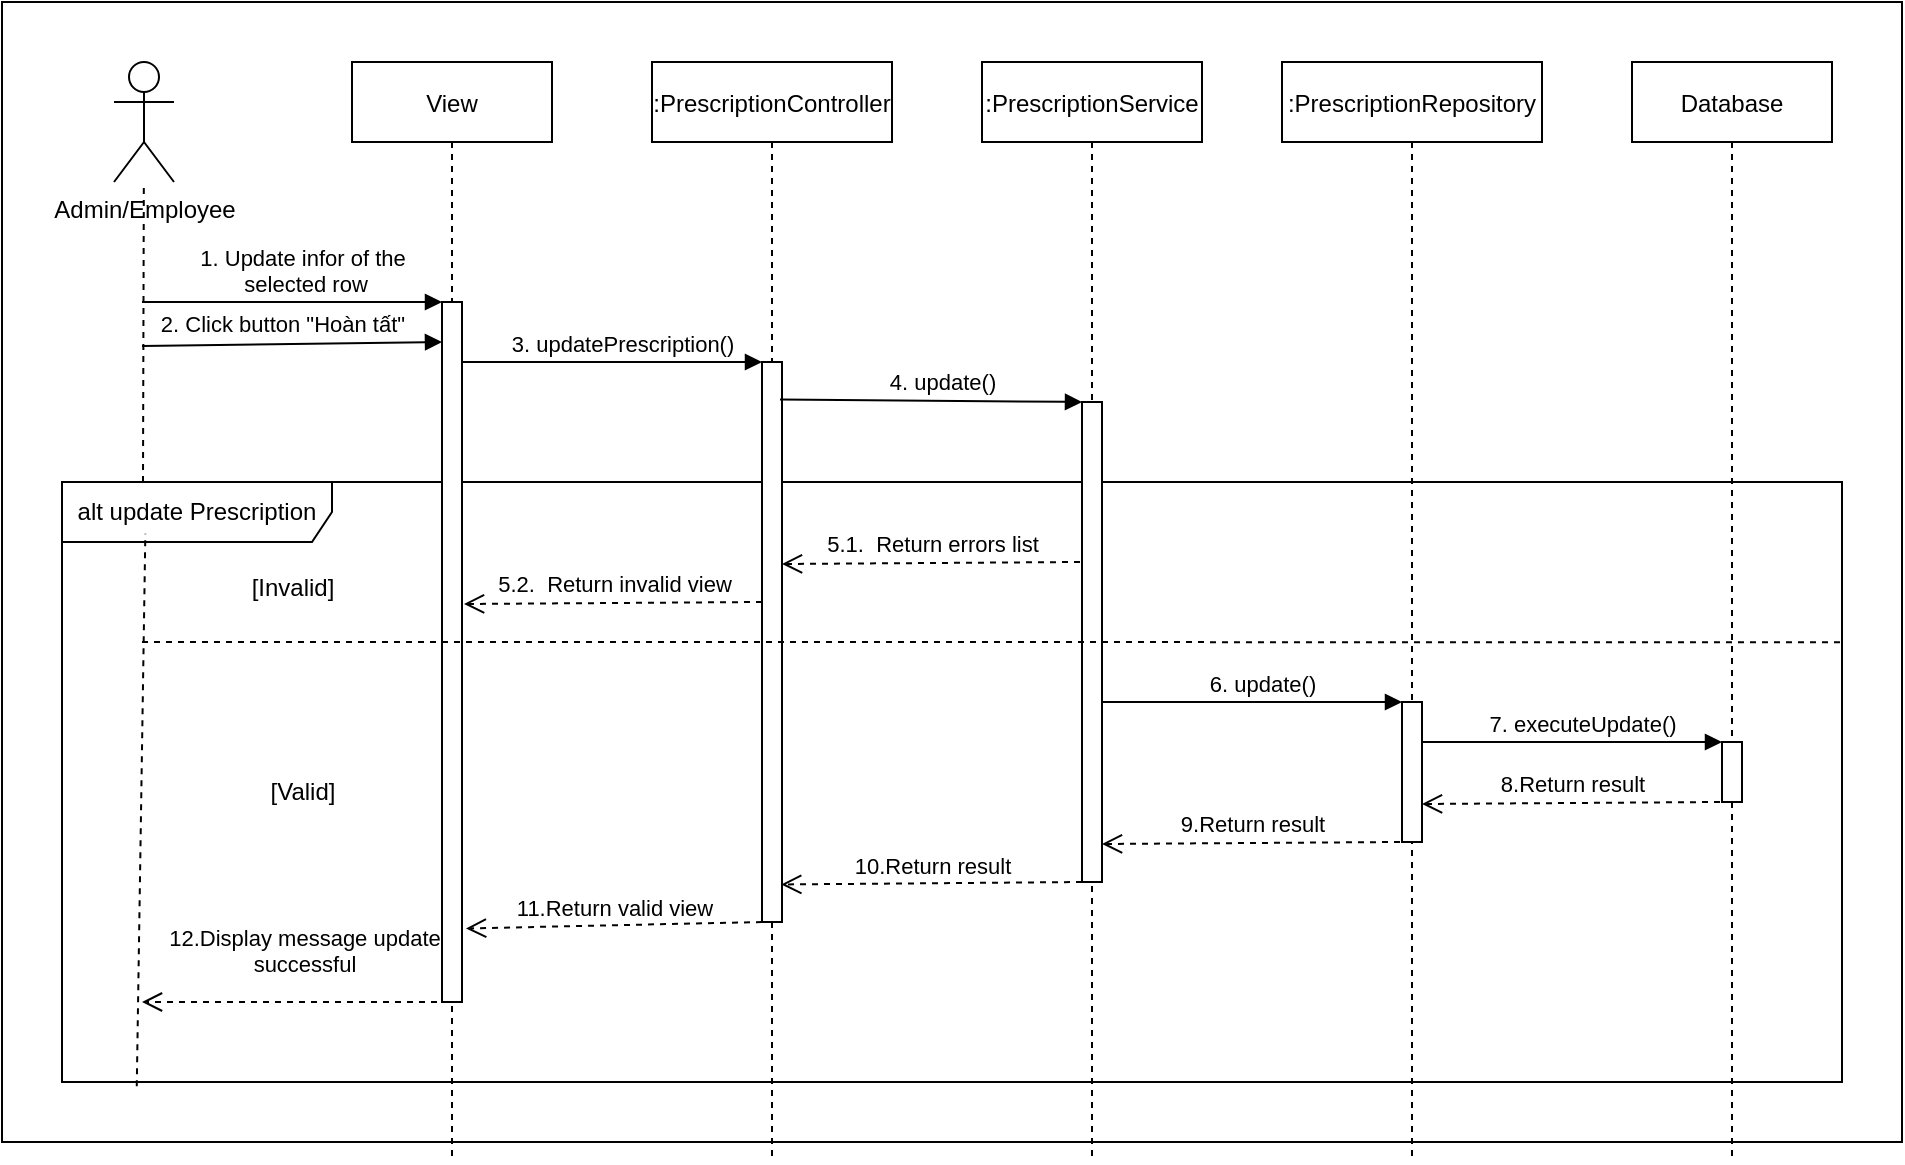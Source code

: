 <mxfile version="23.0.2" type="device" pages="2">
  <diagram name="Trang-1" id="9QkDpqZ_RSHuC_YrsmKm">
    <mxGraphModel dx="1314" dy="832" grid="1" gridSize="10" guides="1" tooltips="1" connect="1" arrows="1" fold="1" page="1" pageScale="1" pageWidth="827" pageHeight="1169" math="0" shadow="0">
      <root>
        <mxCell id="0" />
        <mxCell id="1" parent="0" />
        <mxCell id="sVjhGmh2TDY2zy9aNKlZ-2" value="" style="rounded=0;whiteSpace=wrap;html=1;" parent="1" vertex="1">
          <mxGeometry x="370" y="160" width="950" height="570" as="geometry" />
        </mxCell>
        <mxCell id="sVjhGmh2TDY2zy9aNKlZ-3" value="alt update Prescription" style="shape=umlFrame;whiteSpace=wrap;html=1;width=135;height=30;" parent="1" vertex="1">
          <mxGeometry x="400" y="400" width="890" height="300" as="geometry" />
        </mxCell>
        <mxCell id="sVjhGmh2TDY2zy9aNKlZ-4" value="Admin/Employee" style="shape=umlActor;verticalLabelPosition=bottom;verticalAlign=top;html=1;" parent="1" vertex="1">
          <mxGeometry x="426" y="190" width="30" height="60" as="geometry" />
        </mxCell>
        <mxCell id="sVjhGmh2TDY2zy9aNKlZ-5" value="View" style="shape=umlLifeline;perimeter=lifelinePerimeter;container=1;collapsible=0;recursiveResize=0;rounded=0;shadow=0;strokeWidth=1;" parent="1" vertex="1">
          <mxGeometry x="545" y="190" width="100" height="550" as="geometry" />
        </mxCell>
        <mxCell id="sVjhGmh2TDY2zy9aNKlZ-6" value="" style="html=1;points=[];perimeter=orthogonalPerimeter;" parent="sVjhGmh2TDY2zy9aNKlZ-5" vertex="1">
          <mxGeometry x="45" y="120" width="10" height="350" as="geometry" />
        </mxCell>
        <mxCell id="sVjhGmh2TDY2zy9aNKlZ-7" value="12.Display message update&lt;br&gt;successful" style="html=1;verticalAlign=bottom;endArrow=open;dashed=1;endSize=8;" parent="sVjhGmh2TDY2zy9aNKlZ-5" edge="1">
          <mxGeometry x="-0.091" y="-10" relative="1" as="geometry">
            <mxPoint x="42.5" y="470" as="sourcePoint" />
            <mxPoint x="-105" y="470" as="targetPoint" />
            <mxPoint as="offset" />
          </mxGeometry>
        </mxCell>
        <mxCell id="sVjhGmh2TDY2zy9aNKlZ-8" value=":PrescriptionController" style="shape=umlLifeline;perimeter=lifelinePerimeter;container=1;collapsible=0;recursiveResize=0;rounded=0;shadow=0;strokeWidth=1;" parent="1" vertex="1">
          <mxGeometry x="695" y="190" width="120" height="550" as="geometry" />
        </mxCell>
        <mxCell id="sVjhGmh2TDY2zy9aNKlZ-9" value="" style="html=1;points=[];perimeter=orthogonalPerimeter;" parent="sVjhGmh2TDY2zy9aNKlZ-8" vertex="1">
          <mxGeometry x="55" y="150" width="10" height="280" as="geometry" />
        </mxCell>
        <mxCell id="sVjhGmh2TDY2zy9aNKlZ-10" value="5.2. &amp;nbsp;Return invalid view" style="html=1;verticalAlign=bottom;endArrow=open;dashed=1;endSize=8;exitX=-0.055;exitY=0.291;exitDx=0;exitDy=0;exitPerimeter=0;" parent="sVjhGmh2TDY2zy9aNKlZ-8" edge="1">
          <mxGeometry x="-0.003" relative="1" as="geometry">
            <mxPoint x="55" y="270" as="sourcePoint" />
            <mxPoint x="-94" y="271" as="targetPoint" />
            <mxPoint as="offset" />
          </mxGeometry>
        </mxCell>
        <mxCell id="sVjhGmh2TDY2zy9aNKlZ-11" value="11.Return valid view" style="html=1;verticalAlign=bottom;endArrow=open;dashed=1;endSize=8;exitX=-0.055;exitY=0.291;exitDx=0;exitDy=0;exitPerimeter=0;entryX=1.2;entryY=0.895;entryDx=0;entryDy=0;entryPerimeter=0;" parent="sVjhGmh2TDY2zy9aNKlZ-8" target="sVjhGmh2TDY2zy9aNKlZ-6" edge="1">
          <mxGeometry x="-0.003" relative="1" as="geometry">
            <mxPoint x="55" y="430" as="sourcePoint" />
            <mxPoint x="-95" y="430" as="targetPoint" />
            <mxPoint as="offset" />
          </mxGeometry>
        </mxCell>
        <mxCell id="sVjhGmh2TDY2zy9aNKlZ-12" value="5.1. &amp;nbsp;Return errors list" style="html=1;verticalAlign=bottom;endArrow=open;dashed=1;endSize=8;exitX=-0.055;exitY=0.291;exitDx=0;exitDy=0;exitPerimeter=0;" parent="sVjhGmh2TDY2zy9aNKlZ-8" edge="1">
          <mxGeometry x="-0.007" relative="1" as="geometry">
            <mxPoint x="214" y="250" as="sourcePoint" />
            <mxPoint x="65" y="251" as="targetPoint" />
            <mxPoint as="offset" />
          </mxGeometry>
        </mxCell>
        <mxCell id="sVjhGmh2TDY2zy9aNKlZ-23" value="3. updatePrescription()" style="html=1;verticalAlign=bottom;endArrow=block;entryX=0.038;entryY=0.002;entryDx=0;entryDy=0;entryPerimeter=0;" parent="sVjhGmh2TDY2zy9aNKlZ-8" edge="1">
          <mxGeometry x="0.067" width="80" relative="1" as="geometry">
            <mxPoint x="-95.38" y="150.0" as="sourcePoint" />
            <mxPoint x="55.0" y="150.0" as="targetPoint" />
            <mxPoint as="offset" />
          </mxGeometry>
        </mxCell>
        <mxCell id="sVjhGmh2TDY2zy9aNKlZ-14" value=":PrescriptionService" style="shape=umlLifeline;perimeter=lifelinePerimeter;container=1;collapsible=0;recursiveResize=0;rounded=0;shadow=0;strokeWidth=1;" parent="1" vertex="1">
          <mxGeometry x="860" y="190" width="110" height="550" as="geometry" />
        </mxCell>
        <mxCell id="sVjhGmh2TDY2zy9aNKlZ-15" value="" style="html=1;points=[];perimeter=orthogonalPerimeter;" parent="sVjhGmh2TDY2zy9aNKlZ-14" vertex="1">
          <mxGeometry x="50" y="170" width="10" height="240" as="geometry" />
        </mxCell>
        <mxCell id="sVjhGmh2TDY2zy9aNKlZ-16" value="10.Return result" style="html=1;verticalAlign=bottom;endArrow=open;dashed=1;endSize=8;exitX=-0.055;exitY=0.291;exitDx=0;exitDy=0;exitPerimeter=0;entryX=0.962;entryY=0.933;entryDx=0;entryDy=0;entryPerimeter=0;" parent="sVjhGmh2TDY2zy9aNKlZ-14" target="sVjhGmh2TDY2zy9aNKlZ-9" edge="1">
          <mxGeometry x="-0.003" relative="1" as="geometry">
            <mxPoint x="50" y="410" as="sourcePoint" />
            <mxPoint x="-99" y="411" as="targetPoint" />
            <mxPoint as="offset" />
          </mxGeometry>
        </mxCell>
        <mxCell id="sVjhGmh2TDY2zy9aNKlZ-17" value=":PrescriptionRepository" style="shape=umlLifeline;perimeter=lifelinePerimeter;container=1;collapsible=0;recursiveResize=0;rounded=0;shadow=0;strokeWidth=1;" parent="1" vertex="1">
          <mxGeometry x="1010" y="190" width="130" height="550" as="geometry" />
        </mxCell>
        <mxCell id="sVjhGmh2TDY2zy9aNKlZ-18" value="" style="html=1;points=[];perimeter=orthogonalPerimeter;" parent="sVjhGmh2TDY2zy9aNKlZ-17" vertex="1">
          <mxGeometry x="60" y="320" width="10" height="70" as="geometry" />
        </mxCell>
        <mxCell id="sVjhGmh2TDY2zy9aNKlZ-19" value="6. update()" style="html=1;verticalAlign=bottom;endArrow=block;" parent="sVjhGmh2TDY2zy9aNKlZ-17" edge="1">
          <mxGeometry x="0.067" width="80" relative="1" as="geometry">
            <mxPoint x="-90" y="320" as="sourcePoint" />
            <mxPoint x="60" y="320" as="targetPoint" />
            <mxPoint as="offset" />
          </mxGeometry>
        </mxCell>
        <mxCell id="sVjhGmh2TDY2zy9aNKlZ-20" value="Database" style="shape=umlLifeline;perimeter=lifelinePerimeter;container=1;collapsible=0;recursiveResize=0;rounded=0;shadow=0;strokeWidth=1;" parent="1" vertex="1">
          <mxGeometry x="1185" y="190" width="100" height="550" as="geometry" />
        </mxCell>
        <mxCell id="sVjhGmh2TDY2zy9aNKlZ-21" value="" style="html=1;points=[];perimeter=orthogonalPerimeter;" parent="sVjhGmh2TDY2zy9aNKlZ-20" vertex="1">
          <mxGeometry x="45" y="340" width="10" height="30" as="geometry" />
        </mxCell>
        <mxCell id="sVjhGmh2TDY2zy9aNKlZ-22" value="1. Update infor of the&lt;br&gt;&amp;nbsp;selected row&lt;br&gt;" style="html=1;verticalAlign=bottom;endArrow=block;" parent="1" edge="1">
          <mxGeometry x="0.067" width="80" relative="1" as="geometry">
            <mxPoint x="440" y="310" as="sourcePoint" />
            <mxPoint x="590" y="310" as="targetPoint" />
            <mxPoint as="offset" />
          </mxGeometry>
        </mxCell>
        <mxCell id="sVjhGmh2TDY2zy9aNKlZ-24" value="" style="endArrow=none;dashed=1;html=1;rounded=0;entryX=1.002;entryY=0.267;entryDx=0;entryDy=0;entryPerimeter=0;" parent="1" target="sVjhGmh2TDY2zy9aNKlZ-3" edge="1">
          <mxGeometry width="50" height="50" relative="1" as="geometry">
            <mxPoint x="440" y="480" as="sourcePoint" />
            <mxPoint x="1275" y="480.0" as="targetPoint" />
          </mxGeometry>
        </mxCell>
        <mxCell id="sVjhGmh2TDY2zy9aNKlZ-25" value="[Invalid]" style="text;html=1;align=center;verticalAlign=middle;resizable=0;points=[];autosize=1;strokeColor=none;fillColor=none;" parent="1" vertex="1">
          <mxGeometry x="485" y="438" width="60" height="30" as="geometry" />
        </mxCell>
        <mxCell id="sVjhGmh2TDY2zy9aNKlZ-26" value="[Valid]" style="text;html=1;align=center;verticalAlign=middle;resizable=0;points=[];autosize=1;strokeColor=none;fillColor=none;" parent="1" vertex="1">
          <mxGeometry x="490" y="540" width="60" height="30" as="geometry" />
        </mxCell>
        <mxCell id="sVjhGmh2TDY2zy9aNKlZ-27" value="7. executeUpdate()" style="html=1;verticalAlign=bottom;endArrow=block;" parent="1" edge="1">
          <mxGeometry x="0.067" width="80" relative="1" as="geometry">
            <mxPoint x="1080" y="530" as="sourcePoint" />
            <mxPoint x="1230" y="530" as="targetPoint" />
            <mxPoint as="offset" />
          </mxGeometry>
        </mxCell>
        <mxCell id="sVjhGmh2TDY2zy9aNKlZ-28" value="8.Return result" style="html=1;verticalAlign=bottom;endArrow=open;dashed=1;endSize=8;exitX=-0.055;exitY=0.291;exitDx=0;exitDy=0;exitPerimeter=0;" parent="1" edge="1">
          <mxGeometry x="-0.003" relative="1" as="geometry">
            <mxPoint x="1229" y="560" as="sourcePoint" />
            <mxPoint x="1080" y="561" as="targetPoint" />
            <mxPoint as="offset" />
          </mxGeometry>
        </mxCell>
        <mxCell id="sVjhGmh2TDY2zy9aNKlZ-29" value="9.Return result" style="html=1;verticalAlign=bottom;endArrow=open;dashed=1;endSize=8;exitX=-0.055;exitY=0.291;exitDx=0;exitDy=0;exitPerimeter=0;" parent="1" edge="1">
          <mxGeometry x="-0.003" relative="1" as="geometry">
            <mxPoint x="1069" y="580" as="sourcePoint" />
            <mxPoint x="920" y="581" as="targetPoint" />
            <mxPoint as="offset" />
          </mxGeometry>
        </mxCell>
        <mxCell id="sVjhGmh2TDY2zy9aNKlZ-30" value="" style="endArrow=none;dashed=1;html=1;rounded=0;" parent="1" target="sVjhGmh2TDY2zy9aNKlZ-4" edge="1">
          <mxGeometry width="50" height="50" relative="1" as="geometry">
            <mxPoint x="440.5" y="400" as="sourcePoint" />
            <mxPoint x="440.5" y="280" as="targetPoint" />
          </mxGeometry>
        </mxCell>
        <mxCell id="sVjhGmh2TDY2zy9aNKlZ-31" value="" style="endArrow=none;dashed=1;html=1;rounded=0;exitX=0.042;exitY=1.007;exitDx=0;exitDy=0;exitPerimeter=0;entryX=0.047;entryY=0.093;entryDx=0;entryDy=0;entryPerimeter=0;" parent="1" source="sVjhGmh2TDY2zy9aNKlZ-3" edge="1">
          <mxGeometry width="50" height="50" relative="1" as="geometry">
            <mxPoint x="440.34" y="570" as="sourcePoint" />
            <mxPoint x="441.67" y="425.9" as="targetPoint" />
          </mxGeometry>
        </mxCell>
        <mxCell id="sVjhGmh2TDY2zy9aNKlZ-13" value="4. update()" style="html=1;verticalAlign=bottom;endArrow=block;entryX=0;entryY=0;entryDx=0;entryDy=0;entryPerimeter=0;exitX=0.9;exitY=0.067;exitDx=0;exitDy=0;exitPerimeter=0;" parent="1" source="sVjhGmh2TDY2zy9aNKlZ-9" target="sVjhGmh2TDY2zy9aNKlZ-15" edge="1">
          <mxGeometry x="0.073" width="80" relative="1" as="geometry">
            <mxPoint x="760" y="360" as="sourcePoint" />
            <mxPoint x="910" y="360" as="targetPoint" />
            <mxPoint as="offset" />
          </mxGeometry>
        </mxCell>
        <mxCell id="sVjhGmh2TDY2zy9aNKlZ-32" value="2. Click button&amp;nbsp;&quot;Hoàn tất&quot;" style="html=1;verticalAlign=bottom;endArrow=block;entryX=0.007;entryY=0.001;entryDx=0;entryDy=0;entryPerimeter=0;" parent="1" edge="1">
          <mxGeometry x="-0.067" y="1" width="80" relative="1" as="geometry">
            <mxPoint x="440" y="332" as="sourcePoint" />
            <mxPoint x="590" y="330" as="targetPoint" />
            <mxPoint as="offset" />
          </mxGeometry>
        </mxCell>
      </root>
    </mxGraphModel>
  </diagram>
  <diagram id="JCsso3x6wcQOxX3EuSRg" name="Trang-2">
    <mxGraphModel dx="1314" dy="832" grid="1" gridSize="10" guides="1" tooltips="1" connect="1" arrows="1" fold="1" page="1" pageScale="1" pageWidth="827" pageHeight="1169" math="0" shadow="0">
      <root>
        <mxCell id="0" />
        <mxCell id="1" parent="0" />
        <mxCell id="b0Snp8PvHpg8inK4wtLb-1" value="" style="rounded=0;whiteSpace=wrap;html=1;" vertex="1" parent="1">
          <mxGeometry x="370" y="140" width="950" height="660" as="geometry" />
        </mxCell>
        <mxCell id="b0Snp8PvHpg8inK4wtLb-2" value="alt find Prescription by id" style="shape=umlFrame;whiteSpace=wrap;html=1;width=160;height=30;" vertex="1" parent="1">
          <mxGeometry x="410" y="411" width="880" height="359" as="geometry" />
        </mxCell>
        <mxCell id="b0Snp8PvHpg8inK4wtLb-3" value="Admin/employee" style="shape=umlActor;verticalLabelPosition=bottom;verticalAlign=top;html=1;" vertex="1" parent="1">
          <mxGeometry x="425" y="160" width="30" height="60" as="geometry" />
        </mxCell>
        <mxCell id="b0Snp8PvHpg8inK4wtLb-4" style="edgeStyle=orthogonalEdgeStyle;rounded=0;orthogonalLoop=1;jettySize=auto;html=1;dashed=1;endArrow=none;endFill=0;entryX=0.034;entryY=0.976;entryDx=0;entryDy=0;entryPerimeter=0;" edge="1" parent="1" source="b0Snp8PvHpg8inK4wtLb-3" target="b0Snp8PvHpg8inK4wtLb-2">
          <mxGeometry relative="1" as="geometry">
            <mxPoint x="440" y="660" as="targetPoint" />
          </mxGeometry>
        </mxCell>
        <mxCell id="b0Snp8PvHpg8inK4wtLb-5" value="View" style="shape=umlLifeline;perimeter=lifelinePerimeter;container=1;collapsible=0;recursiveResize=0;rounded=0;shadow=0;strokeWidth=1;" vertex="1" parent="1">
          <mxGeometry x="545" y="190" width="100" height="570" as="geometry" />
        </mxCell>
        <mxCell id="b0Snp8PvHpg8inK4wtLb-6" value="" style="html=1;points=[];perimeter=orthogonalPerimeter;" vertex="1" parent="b0Snp8PvHpg8inK4wtLb-5">
          <mxGeometry x="45" y="110" width="10" height="460" as="geometry" />
        </mxCell>
        <mxCell id="b0Snp8PvHpg8inK4wtLb-7" value="[id not found]" style="text;html=1;align=center;verticalAlign=middle;resizable=0;points=[];autosize=1;strokeColor=none;fillColor=none;" vertex="1" parent="b0Snp8PvHpg8inK4wtLb-5">
          <mxGeometry x="-75" y="260" width="90" height="30" as="geometry" />
        </mxCell>
        <mxCell id="b0Snp8PvHpg8inK4wtLb-8" value=":PrescriptionController" style="shape=umlLifeline;perimeter=lifelinePerimeter;container=1;collapsible=0;recursiveResize=0;rounded=0;shadow=0;strokeWidth=1;" vertex="1" parent="1">
          <mxGeometry x="695" y="190" width="120" height="570" as="geometry" />
        </mxCell>
        <mxCell id="b0Snp8PvHpg8inK4wtLb-9" value="" style="html=1;points=[];perimeter=orthogonalPerimeter;" vertex="1" parent="b0Snp8PvHpg8inK4wtLb-8">
          <mxGeometry x="55" y="160" width="10" height="410" as="geometry" />
        </mxCell>
        <mxCell id="b0Snp8PvHpg8inK4wtLb-10" value="9.Return not found&amp;nbsp;&lt;br&gt;message" style="html=1;verticalAlign=bottom;endArrow=open;dashed=1;endSize=8;exitX=-0.055;exitY=0.291;exitDx=0;exitDy=0;exitPerimeter=0;" edge="1" parent="b0Snp8PvHpg8inK4wtLb-8" target="b0Snp8PvHpg8inK4wtLb-6">
          <mxGeometry x="-0.003" relative="1" as="geometry">
            <mxPoint x="55" y="280" as="sourcePoint" />
            <mxPoint x="-94" y="281" as="targetPoint" />
            <mxPoint as="offset" />
          </mxGeometry>
        </mxCell>
        <mxCell id="b0Snp8PvHpg8inK4wtLb-11" value="4. findById()" style="html=1;verticalAlign=bottom;endArrow=block;entryX=0;entryY=0;entryDx=0;entryDy=0;entryPerimeter=0;" edge="1" parent="b0Snp8PvHpg8inK4wtLb-8" target="b0Snp8PvHpg8inK4wtLb-13">
          <mxGeometry x="0.067" width="80" relative="1" as="geometry">
            <mxPoint x="65" y="170" as="sourcePoint" />
            <mxPoint x="215" y="170" as="targetPoint" />
            <mxPoint as="offset" />
          </mxGeometry>
        </mxCell>
        <mxCell id="b0Snp8PvHpg8inK4wtLb-12" value=":PrescriptiontService" style="shape=umlLifeline;perimeter=lifelinePerimeter;container=1;collapsible=0;recursiveResize=0;rounded=0;shadow=0;strokeWidth=1;" vertex="1" parent="1">
          <mxGeometry x="860" y="190" width="110" height="570" as="geometry" />
        </mxCell>
        <mxCell id="b0Snp8PvHpg8inK4wtLb-13" value="" style="html=1;points=[];perimeter=orthogonalPerimeter;" vertex="1" parent="b0Snp8PvHpg8inK4wtLb-12">
          <mxGeometry x="50" y="170" width="10" height="400" as="geometry" />
        </mxCell>
        <mxCell id="b0Snp8PvHpg8inK4wtLb-14" value="8.Return not found&lt;br&gt;message" style="html=1;verticalAlign=bottom;endArrow=open;dashed=1;endSize=8;exitX=-0.055;exitY=0.291;exitDx=0;exitDy=0;exitPerimeter=0;" edge="1" parent="b0Snp8PvHpg8inK4wtLb-12" target="b0Snp8PvHpg8inK4wtLb-9">
          <mxGeometry x="-0.003" relative="1" as="geometry">
            <mxPoint x="50" y="270" as="sourcePoint" />
            <mxPoint x="-99" y="271" as="targetPoint" />
            <mxPoint as="offset" />
          </mxGeometry>
        </mxCell>
        <mxCell id="b0Snp8PvHpg8inK4wtLb-23" value="" style="endArrow=none;dashed=1;html=1;rounded=0;entryX=1.003;entryY=0.184;entryDx=0;entryDy=0;entryPerimeter=0;exitX=0;exitY=0.184;exitDx=0;exitDy=0;exitPerimeter=0;" edge="1" parent="b0Snp8PvHpg8inK4wtLb-12">
          <mxGeometry width="50" height="50" relative="1" as="geometry">
            <mxPoint x="-450" y="319.996" as="sourcePoint" />
            <mxPoint x="432.64" y="319.996" as="targetPoint" />
          </mxGeometry>
        </mxCell>
        <mxCell id="b0Snp8PvHpg8inK4wtLb-15" value=":PrescriptionRepository" style="shape=umlLifeline;perimeter=lifelinePerimeter;container=1;collapsible=0;recursiveResize=0;rounded=0;shadow=0;strokeWidth=1;" vertex="1" parent="1">
          <mxGeometry x="1010" y="190" width="130" height="470" as="geometry" />
        </mxCell>
        <mxCell id="b0Snp8PvHpg8inK4wtLb-17" value="4. findById()" style="html=1;verticalAlign=bottom;endArrow=block;entryX=0;entryY=0;entryDx=0;entryDy=0;entryPerimeter=0;" edge="1" parent="b0Snp8PvHpg8inK4wtLb-15">
          <mxGeometry x="-0.067" width="80" relative="1" as="geometry">
            <mxPoint x="-90" y="180" as="sourcePoint" />
            <mxPoint x="60" y="180" as="targetPoint" />
            <mxPoint as="offset" />
          </mxGeometry>
        </mxCell>
        <mxCell id="b0Snp8PvHpg8inK4wtLb-18" value="7.Return nulll" style="html=1;verticalAlign=bottom;endArrow=open;dashed=1;endSize=8;exitX=-0.055;exitY=0.291;exitDx=0;exitDy=0;exitPerimeter=0;" edge="1" parent="b0Snp8PvHpg8inK4wtLb-15">
          <mxGeometry x="-0.003" relative="1" as="geometry">
            <mxPoint x="59" y="260" as="sourcePoint" />
            <mxPoint x="-90" y="261" as="targetPoint" />
            <mxPoint as="offset" />
          </mxGeometry>
        </mxCell>
        <mxCell id="4UzKefyxvTR4uFKlgR-a-3" value="7.Return resultl" style="html=1;verticalAlign=bottom;endArrow=open;dashed=1;endSize=8;exitX=-0.055;exitY=0.291;exitDx=0;exitDy=0;exitPerimeter=0;" edge="1" parent="b0Snp8PvHpg8inK4wtLb-15">
          <mxGeometry x="-0.003" relative="1" as="geometry">
            <mxPoint x="59" y="380" as="sourcePoint" />
            <mxPoint x="-90" y="381" as="targetPoint" />
            <mxPoint as="offset" />
          </mxGeometry>
        </mxCell>
        <mxCell id="b0Snp8PvHpg8inK4wtLb-19" value="Database" style="shape=umlLifeline;perimeter=lifelinePerimeter;container=1;collapsible=0;recursiveResize=0;rounded=0;shadow=0;strokeWidth=1;" vertex="1" parent="1">
          <mxGeometry x="1185" y="190" width="100" height="570" as="geometry" />
        </mxCell>
        <mxCell id="b0Snp8PvHpg8inK4wtLb-20" value="" style="html=1;points=[];perimeter=orthogonalPerimeter;" vertex="1" parent="b0Snp8PvHpg8inK4wtLb-19">
          <mxGeometry x="45" y="190" width="10" height="380" as="geometry" />
        </mxCell>
        <mxCell id="b0Snp8PvHpg8inK4wtLb-21" value="2. Click button&amp;nbsp;&quot;Sửa&quot;" style="html=1;verticalAlign=bottom;endArrow=block;entryX=-0.2;entryY=0.097;entryDx=0;entryDy=0;entryPerimeter=0;" edge="1" parent="1">
          <mxGeometry x="-0.067" y="1" width="80" relative="1" as="geometry">
            <mxPoint x="440" y="330.38" as="sourcePoint" />
            <mxPoint x="588" y="330.0" as="targetPoint" />
            <mxPoint as="offset" />
          </mxGeometry>
        </mxCell>
        <mxCell id="b0Snp8PvHpg8inK4wtLb-22" value="3. findPrescriptionById()" style="html=1;verticalAlign=bottom;endArrow=block;entryX=0.038;entryY=0.002;entryDx=0;entryDy=0;entryPerimeter=0;" edge="1" parent="1" source="b0Snp8PvHpg8inK4wtLb-6" target="b0Snp8PvHpg8inK4wtLb-9">
          <mxGeometry x="-0.069" y="1" width="80" relative="1" as="geometry">
            <mxPoint x="605" y="350" as="sourcePoint" />
            <mxPoint x="750" y="350" as="targetPoint" />
            <mxPoint as="offset" />
          </mxGeometry>
        </mxCell>
        <mxCell id="b0Snp8PvHpg8inK4wtLb-24" value="5. executeQuery()" style="html=1;verticalAlign=bottom;endArrow=block;entryX=0;entryY=0;entryDx=0;entryDy=0;entryPerimeter=0;" edge="1" parent="1">
          <mxGeometry x="-0.067" width="80" relative="1" as="geometry">
            <mxPoint x="1080" y="380" as="sourcePoint" />
            <mxPoint x="1230" y="380" as="targetPoint" />
            <mxPoint as="offset" />
          </mxGeometry>
        </mxCell>
        <mxCell id="b0Snp8PvHpg8inK4wtLb-25" value="6.Return nulll" style="html=1;verticalAlign=bottom;endArrow=open;dashed=1;endSize=8;exitX=-0.055;exitY=0.291;exitDx=0;exitDy=0;exitPerimeter=0;" edge="1" parent="1">
          <mxGeometry x="-0.003" relative="1" as="geometry">
            <mxPoint x="1229" y="438" as="sourcePoint" />
            <mxPoint x="1080" y="439" as="targetPoint" />
            <mxPoint as="offset" />
          </mxGeometry>
        </mxCell>
        <mxCell id="b0Snp8PvHpg8inK4wtLb-28" value="12.Display data of the&amp;nbsp;&lt;br&gt;selected row" style="html=1;verticalAlign=bottom;endArrow=open;dashed=1;endSize=8;exitX=-0.2;exitY=0.987;exitDx=0;exitDy=0;exitPerimeter=0;" edge="1" parent="1">
          <mxGeometry x="-0.007" relative="1" as="geometry">
            <mxPoint x="588" y="700.02" as="sourcePoint" />
            <mxPoint x="440" y="700" as="targetPoint" />
            <mxPoint as="offset" />
          </mxGeometry>
        </mxCell>
        <mxCell id="b0Snp8PvHpg8inK4wtLb-32" value="13.Return result" style="html=1;verticalAlign=bottom;endArrow=open;dashed=1;endSize=8;exitX=-0.1;exitY=0.864;exitDx=0;exitDy=0;exitPerimeter=0;entryX=1.1;entryY=0.865;entryDx=0;entryDy=0;entryPerimeter=0;" edge="1" parent="1">
          <mxGeometry x="-0.007" relative="1" as="geometry">
            <mxPoint x="908" y="610.96" as="sourcePoint" />
            <mxPoint x="760" y="610" as="targetPoint" />
            <mxPoint as="offset" />
          </mxGeometry>
        </mxCell>
        <mxCell id="TRGZ4ov77cdP10F2RcmD-1" value="1. Select row need to update" style="html=1;verticalAlign=bottom;endArrow=block;" edge="1" parent="1">
          <mxGeometry x="-0.067" y="1" width="80" relative="1" as="geometry">
            <mxPoint x="440" y="300" as="sourcePoint" />
            <mxPoint x="590" y="300" as="targetPoint" />
            <mxPoint as="offset" />
          </mxGeometry>
        </mxCell>
        <mxCell id="b0Snp8PvHpg8inK4wtLb-16" value="" style="html=1;points=[];perimeter=orthogonalPerimeter;" vertex="1" parent="1">
          <mxGeometry x="1070" y="370" width="10" height="390" as="geometry" />
        </mxCell>
        <mxCell id="4UzKefyxvTR4uFKlgR-a-1" value="[id found]" style="text;html=1;align=center;verticalAlign=middle;resizable=0;points=[];autosize=1;strokeColor=none;fillColor=none;" vertex="1" parent="1">
          <mxGeometry x="470" y="540" width="70" height="30" as="geometry" />
        </mxCell>
        <mxCell id="4UzKefyxvTR4uFKlgR-a-2" value="6.Return resultl" style="html=1;verticalAlign=bottom;endArrow=open;dashed=1;endSize=8;exitX=-0.055;exitY=0.291;exitDx=0;exitDy=0;exitPerimeter=0;" edge="1" parent="1">
          <mxGeometry x="-0.003" relative="1" as="geometry">
            <mxPoint x="1229" y="550" as="sourcePoint" />
            <mxPoint x="1080" y="551" as="targetPoint" />
            <mxPoint as="offset" />
          </mxGeometry>
        </mxCell>
        <mxCell id="b0Snp8PvHpg8inK4wtLb-33" value="15.Return valid view&amp;nbsp;" style="html=1;verticalAlign=bottom;endArrow=open;dashed=1;endSize=8;exitX=-0.08;exitY=0.9;exitDx=0;exitDy=0;exitPerimeter=0;" edge="1" parent="1">
          <mxGeometry x="-0.007" relative="1" as="geometry">
            <mxPoint x="749.2" y="650" as="sourcePoint" />
            <mxPoint x="600" y="651" as="targetPoint" />
            <mxPoint as="offset" />
          </mxGeometry>
        </mxCell>
      </root>
    </mxGraphModel>
  </diagram>
</mxfile>
